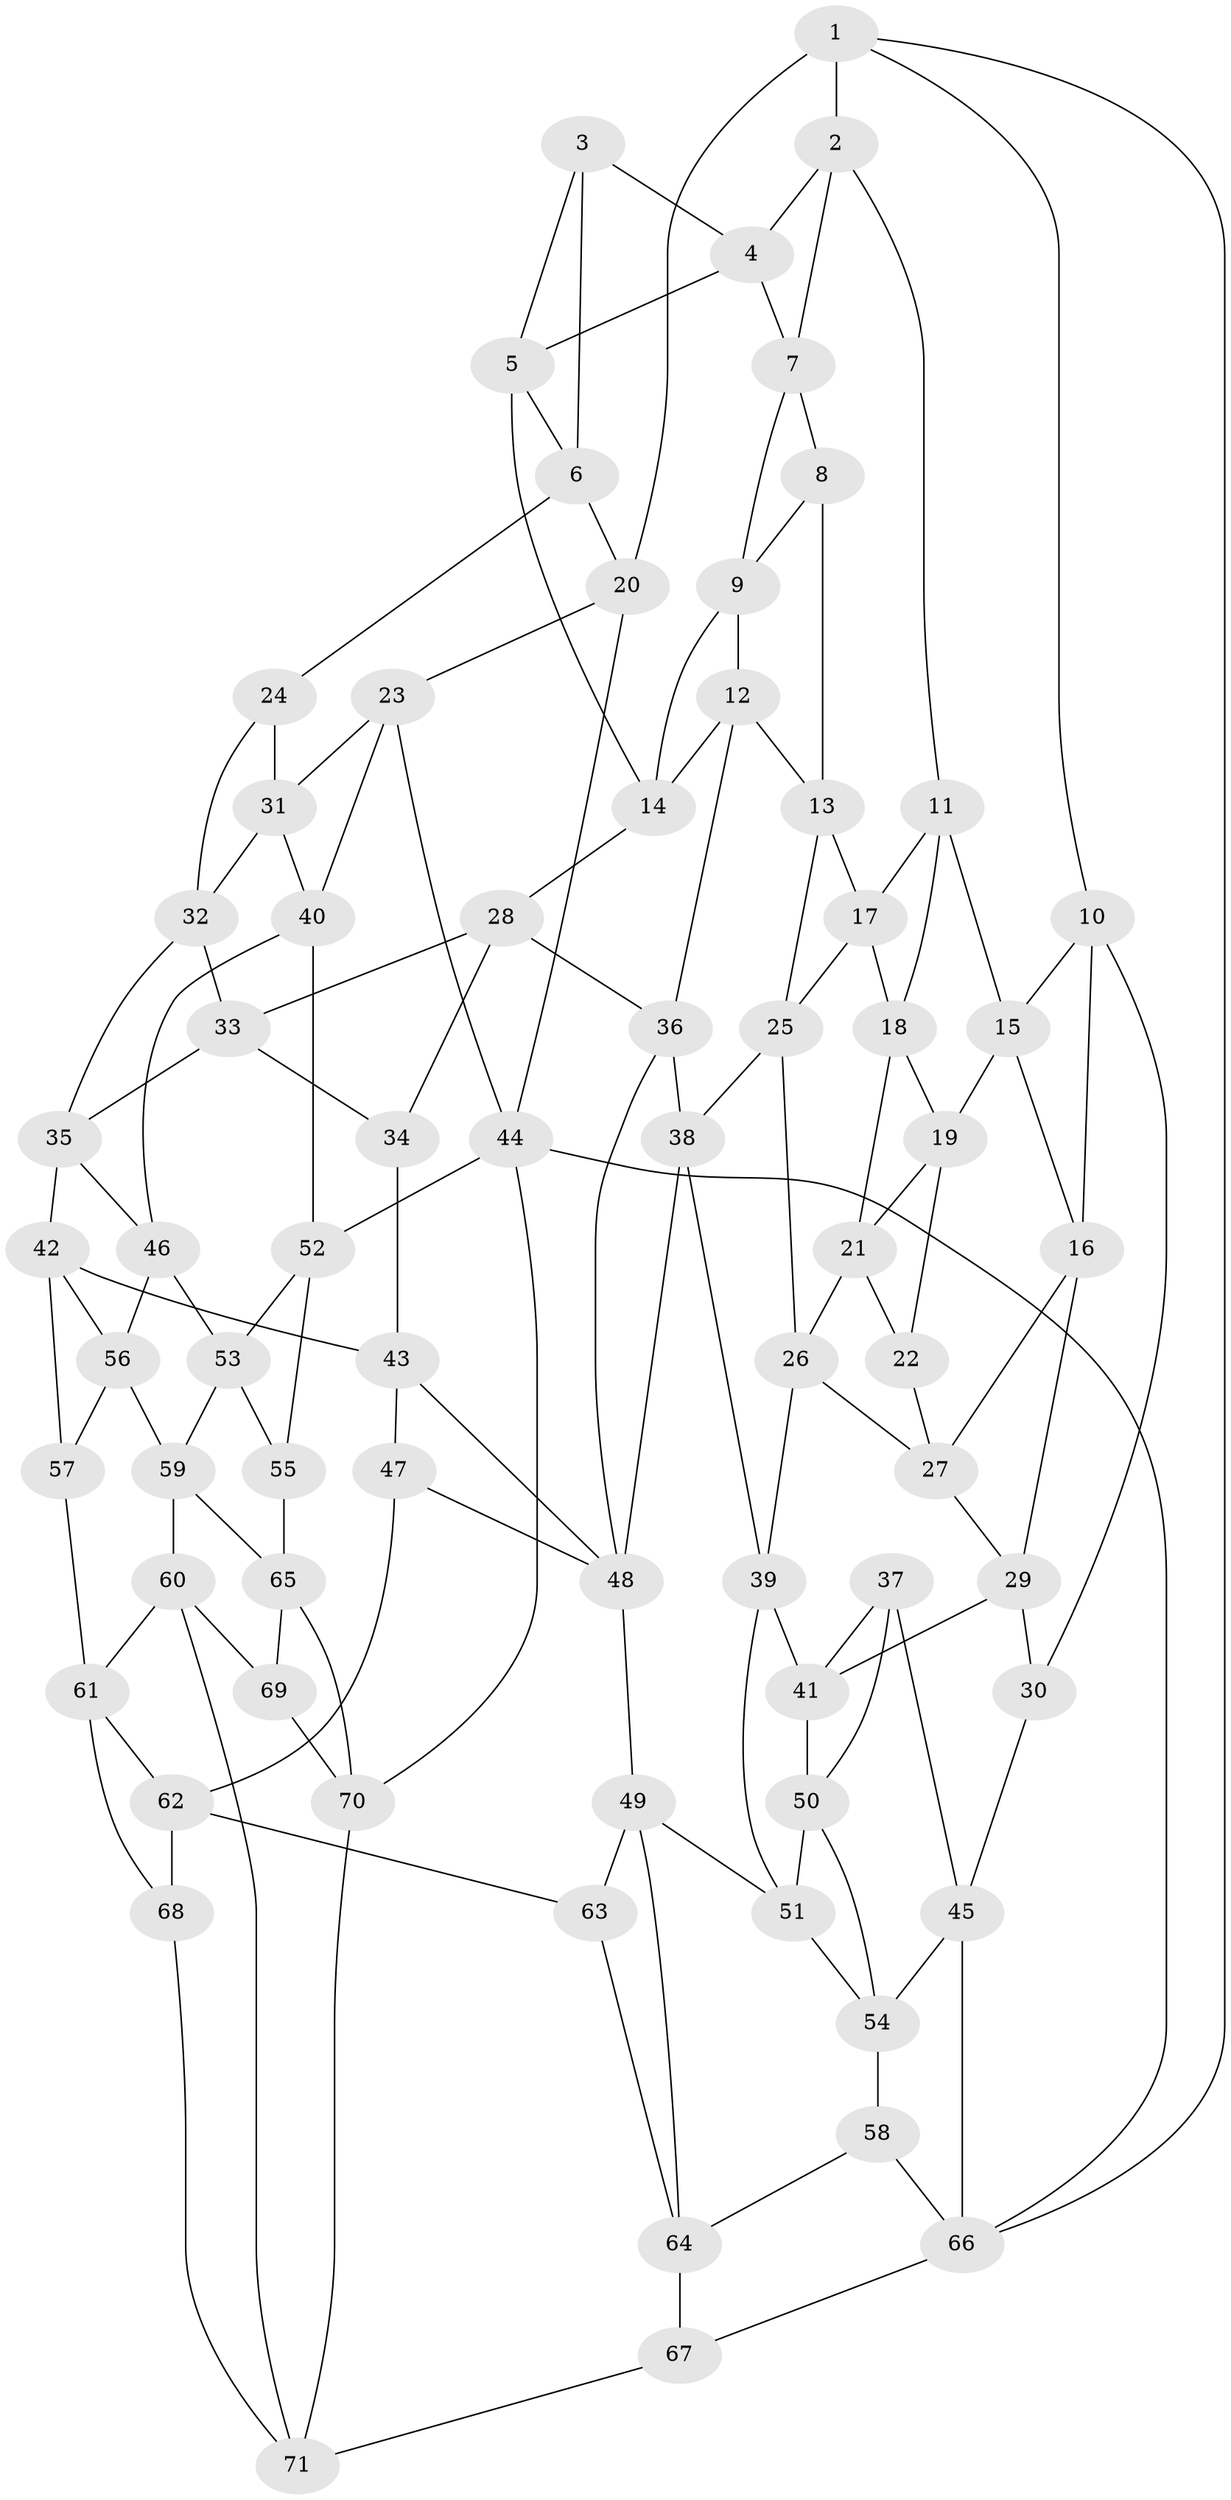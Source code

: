 // original degree distribution, {3: 0.014184397163120567, 6: 0.20567375886524822, 4: 0.22695035460992907, 5: 0.5531914893617021}
// Generated by graph-tools (version 1.1) at 2025/51/03/09/25 03:51:03]
// undirected, 71 vertices, 136 edges
graph export_dot {
graph [start="1"]
  node [color=gray90,style=filled];
  1;
  2;
  3;
  4;
  5;
  6;
  7;
  8;
  9;
  10;
  11;
  12;
  13;
  14;
  15;
  16;
  17;
  18;
  19;
  20;
  21;
  22;
  23;
  24;
  25;
  26;
  27;
  28;
  29;
  30;
  31;
  32;
  33;
  34;
  35;
  36;
  37;
  38;
  39;
  40;
  41;
  42;
  43;
  44;
  45;
  46;
  47;
  48;
  49;
  50;
  51;
  52;
  53;
  54;
  55;
  56;
  57;
  58;
  59;
  60;
  61;
  62;
  63;
  64;
  65;
  66;
  67;
  68;
  69;
  70;
  71;
  1 -- 2 [weight=1.0];
  1 -- 10 [weight=1.0];
  1 -- 20 [weight=2.0];
  1 -- 66 [weight=1.0];
  2 -- 4 [weight=1.0];
  2 -- 7 [weight=1.0];
  2 -- 11 [weight=1.0];
  3 -- 4 [weight=1.0];
  3 -- 5 [weight=1.0];
  3 -- 6 [weight=1.0];
  4 -- 5 [weight=1.0];
  4 -- 7 [weight=1.0];
  5 -- 6 [weight=1.0];
  5 -- 14 [weight=1.0];
  6 -- 20 [weight=1.0];
  6 -- 24 [weight=1.0];
  7 -- 8 [weight=1.0];
  7 -- 9 [weight=1.0];
  8 -- 9 [weight=1.0];
  8 -- 13 [weight=1.0];
  9 -- 12 [weight=1.0];
  9 -- 14 [weight=1.0];
  10 -- 15 [weight=1.0];
  10 -- 16 [weight=1.0];
  10 -- 30 [weight=1.0];
  11 -- 15 [weight=1.0];
  11 -- 17 [weight=1.0];
  11 -- 18 [weight=1.0];
  12 -- 13 [weight=1.0];
  12 -- 14 [weight=1.0];
  12 -- 36 [weight=1.0];
  13 -- 17 [weight=1.0];
  13 -- 25 [weight=1.0];
  14 -- 28 [weight=1.0];
  15 -- 16 [weight=1.0];
  15 -- 19 [weight=1.0];
  16 -- 27 [weight=1.0];
  16 -- 29 [weight=1.0];
  17 -- 18 [weight=1.0];
  17 -- 25 [weight=1.0];
  18 -- 19 [weight=1.0];
  18 -- 21 [weight=1.0];
  19 -- 21 [weight=1.0];
  19 -- 22 [weight=1.0];
  20 -- 23 [weight=1.0];
  20 -- 44 [weight=1.0];
  21 -- 22 [weight=1.0];
  21 -- 26 [weight=1.0];
  22 -- 27 [weight=1.0];
  23 -- 31 [weight=1.0];
  23 -- 40 [weight=1.0];
  23 -- 44 [weight=1.0];
  24 -- 31 [weight=1.0];
  24 -- 32 [weight=1.0];
  25 -- 26 [weight=1.0];
  25 -- 38 [weight=1.0];
  26 -- 27 [weight=1.0];
  26 -- 39 [weight=1.0];
  27 -- 29 [weight=1.0];
  28 -- 33 [weight=1.0];
  28 -- 34 [weight=1.0];
  28 -- 36 [weight=1.0];
  29 -- 30 [weight=1.0];
  29 -- 41 [weight=1.0];
  30 -- 45 [weight=1.0];
  31 -- 32 [weight=1.0];
  31 -- 40 [weight=1.0];
  32 -- 33 [weight=1.0];
  32 -- 35 [weight=1.0];
  33 -- 34 [weight=1.0];
  33 -- 35 [weight=1.0];
  34 -- 43 [weight=1.0];
  35 -- 42 [weight=1.0];
  35 -- 46 [weight=1.0];
  36 -- 38 [weight=1.0];
  36 -- 48 [weight=1.0];
  37 -- 41 [weight=1.0];
  37 -- 45 [weight=1.0];
  37 -- 50 [weight=1.0];
  38 -- 39 [weight=1.0];
  38 -- 48 [weight=1.0];
  39 -- 41 [weight=1.0];
  39 -- 51 [weight=1.0];
  40 -- 46 [weight=1.0];
  40 -- 52 [weight=1.0];
  41 -- 50 [weight=1.0];
  42 -- 43 [weight=1.0];
  42 -- 56 [weight=1.0];
  42 -- 57 [weight=1.0];
  43 -- 47 [weight=1.0];
  43 -- 48 [weight=1.0];
  44 -- 52 [weight=1.0];
  44 -- 66 [weight=1.0];
  44 -- 70 [weight=1.0];
  45 -- 54 [weight=1.0];
  45 -- 66 [weight=1.0];
  46 -- 53 [weight=1.0];
  46 -- 56 [weight=1.0];
  47 -- 48 [weight=1.0];
  47 -- 62 [weight=1.0];
  48 -- 49 [weight=1.0];
  49 -- 51 [weight=1.0];
  49 -- 63 [weight=1.0];
  49 -- 64 [weight=1.0];
  50 -- 51 [weight=3.0];
  50 -- 54 [weight=1.0];
  51 -- 54 [weight=1.0];
  52 -- 53 [weight=1.0];
  52 -- 55 [weight=1.0];
  53 -- 55 [weight=1.0];
  53 -- 59 [weight=1.0];
  54 -- 58 [weight=1.0];
  55 -- 65 [weight=1.0];
  56 -- 57 [weight=1.0];
  56 -- 59 [weight=1.0];
  57 -- 61 [weight=1.0];
  58 -- 64 [weight=1.0];
  58 -- 66 [weight=1.0];
  59 -- 60 [weight=1.0];
  59 -- 65 [weight=1.0];
  60 -- 61 [weight=1.0];
  60 -- 69 [weight=1.0];
  60 -- 71 [weight=1.0];
  61 -- 62 [weight=1.0];
  61 -- 68 [weight=1.0];
  62 -- 63 [weight=1.0];
  62 -- 68 [weight=1.0];
  63 -- 64 [weight=1.0];
  64 -- 67 [weight=1.0];
  65 -- 69 [weight=1.0];
  65 -- 70 [weight=1.0];
  66 -- 67 [weight=1.0];
  67 -- 71 [weight=1.0];
  68 -- 71 [weight=1.0];
  69 -- 70 [weight=1.0];
  70 -- 71 [weight=1.0];
}
